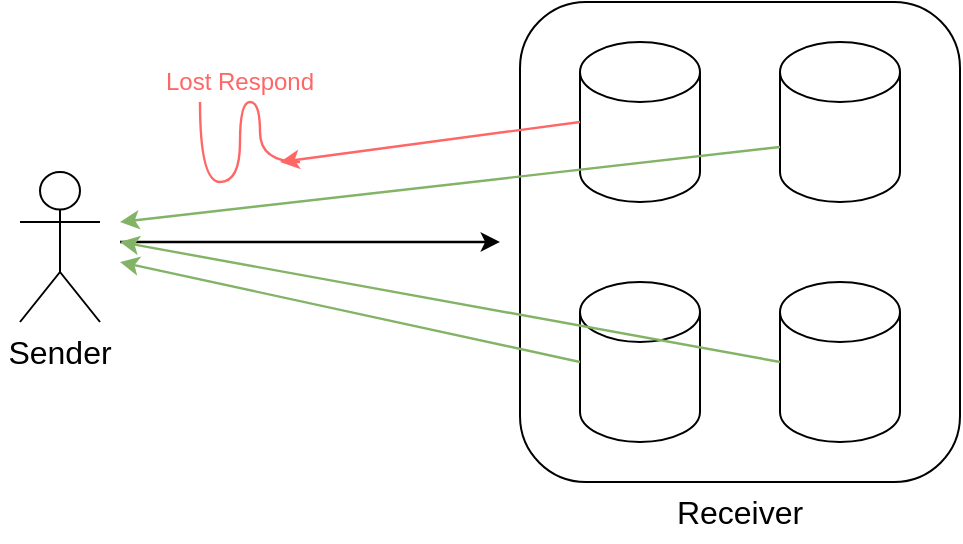 <mxfile version="20.5.3" type="github">
  <diagram id="V2glRfO1UxC2ilKReIfv" name="Page-1">
    <mxGraphModel dx="1426" dy="794" grid="1" gridSize="10" guides="1" tooltips="1" connect="1" arrows="1" fold="1" page="1" pageScale="1" pageWidth="850" pageHeight="1100" math="0" shadow="0">
      <root>
        <mxCell id="0" />
        <mxCell id="1" parent="0" />
        <mxCell id="Deuy4wg4WrwToiXc3-uR-21" value="" style="rounded=1;whiteSpace=wrap;html=1;" vertex="1" parent="1">
          <mxGeometry x="530" y="360" width="220" height="240" as="geometry" />
        </mxCell>
        <mxCell id="Deuy4wg4WrwToiXc3-uR-1" value="" style="shape=cylinder3;whiteSpace=wrap;html=1;boundedLbl=1;backgroundOutline=1;size=15;" vertex="1" parent="1">
          <mxGeometry x="660" y="500" width="60" height="80" as="geometry" />
        </mxCell>
        <mxCell id="Deuy4wg4WrwToiXc3-uR-2" value="" style="shape=umlActor;verticalLabelPosition=bottom;verticalAlign=top;html=1;outlineConnect=0;" vertex="1" parent="1">
          <mxGeometry x="280" y="445" width="40" height="75" as="geometry" />
        </mxCell>
        <mxCell id="Deuy4wg4WrwToiXc3-uR-3" value="" style="shape=cylinder3;whiteSpace=wrap;html=1;boundedLbl=1;backgroundOutline=1;size=15;" vertex="1" parent="1">
          <mxGeometry x="660" y="380" width="60" height="80" as="geometry" />
        </mxCell>
        <mxCell id="Deuy4wg4WrwToiXc3-uR-4" value="" style="shape=cylinder3;whiteSpace=wrap;html=1;boundedLbl=1;backgroundOutline=1;size=15;" vertex="1" parent="1">
          <mxGeometry x="560" y="380" width="60" height="80" as="geometry" />
        </mxCell>
        <mxCell id="Deuy4wg4WrwToiXc3-uR-5" value="" style="shape=cylinder3;whiteSpace=wrap;html=1;boundedLbl=1;backgroundOutline=1;size=15;" vertex="1" parent="1">
          <mxGeometry x="560" y="500" width="60" height="80" as="geometry" />
        </mxCell>
        <mxCell id="Deuy4wg4WrwToiXc3-uR-13" value="" style="endArrow=classic;html=1;rounded=0;strokeWidth=1.2;" edge="1" parent="1">
          <mxGeometry width="50" height="50" relative="1" as="geometry">
            <mxPoint x="330" y="480" as="sourcePoint" />
            <mxPoint x="520" y="480" as="targetPoint" />
          </mxGeometry>
        </mxCell>
        <mxCell id="Deuy4wg4WrwToiXc3-uR-17" value="" style="endArrow=classic;html=1;rounded=0;strokeWidth=1.2;strokeColor=#FF6666;exitX=0;exitY=0.5;exitDx=0;exitDy=0;exitPerimeter=0;" edge="1" parent="1" source="Deuy4wg4WrwToiXc3-uR-4">
          <mxGeometry width="50" height="50" relative="1" as="geometry">
            <mxPoint x="440" y="280" as="sourcePoint" />
            <mxPoint x="410" y="440" as="targetPoint" />
          </mxGeometry>
        </mxCell>
        <mxCell id="Deuy4wg4WrwToiXc3-uR-22" value="" style="endArrow=classic;html=1;rounded=0;strokeWidth=1.2;strokeColor=#82b366;exitX=0;exitY=0.5;exitDx=0;exitDy=0;exitPerimeter=0;fillColor=#d5e8d4;" edge="1" parent="1" source="Deuy4wg4WrwToiXc3-uR-5">
          <mxGeometry width="50" height="50" relative="1" as="geometry">
            <mxPoint x="530" y="525" as="sourcePoint" />
            <mxPoint x="330" y="490" as="targetPoint" />
          </mxGeometry>
        </mxCell>
        <mxCell id="Deuy4wg4WrwToiXc3-uR-23" value="" style="endArrow=classic;html=1;rounded=0;strokeWidth=1.2;strokeColor=#82b366;exitX=0;exitY=0.5;exitDx=0;exitDy=0;exitPerimeter=0;fillColor=#d5e8d4;" edge="1" parent="1" source="Deuy4wg4WrwToiXc3-uR-1">
          <mxGeometry width="50" height="50" relative="1" as="geometry">
            <mxPoint x="570" y="550" as="sourcePoint" />
            <mxPoint x="330" y="480" as="targetPoint" />
          </mxGeometry>
        </mxCell>
        <mxCell id="Deuy4wg4WrwToiXc3-uR-24" value="" style="endArrow=classic;html=1;rounded=0;strokeWidth=1.2;strokeColor=#82b366;exitX=0;exitY=0;exitDx=0;exitDy=52.5;exitPerimeter=0;fillColor=#d5e8d4;" edge="1" parent="1" source="Deuy4wg4WrwToiXc3-uR-3">
          <mxGeometry width="50" height="50" relative="1" as="geometry">
            <mxPoint x="570" y="550" as="sourcePoint" />
            <mxPoint x="330" y="470" as="targetPoint" />
          </mxGeometry>
        </mxCell>
        <mxCell id="Deuy4wg4WrwToiXc3-uR-25" value="" style="endArrow=none;html=1;rounded=0;strokeColor=#FF6666;strokeWidth=1.2;edgeStyle=orthogonalEdgeStyle;curved=1;" edge="1" parent="1">
          <mxGeometry width="50" height="50" relative="1" as="geometry">
            <mxPoint x="370" y="410" as="sourcePoint" />
            <mxPoint x="420" y="440" as="targetPoint" />
            <Array as="points">
              <mxPoint x="370" y="410" />
              <mxPoint x="370" y="450" />
              <mxPoint x="390" y="450" />
              <mxPoint x="390" y="410" />
              <mxPoint x="400" y="410" />
              <mxPoint x="400" y="440" />
            </Array>
          </mxGeometry>
        </mxCell>
        <mxCell id="Deuy4wg4WrwToiXc3-uR-26" value="&lt;font color=&quot;#ff6666&quot;&gt;Lost Respond&lt;/font&gt;" style="text;html=1;strokeColor=none;fillColor=none;align=center;verticalAlign=middle;whiteSpace=wrap;rounded=0;" vertex="1" parent="1">
          <mxGeometry x="340" y="390" width="100" height="20" as="geometry" />
        </mxCell>
        <mxCell id="Deuy4wg4WrwToiXc3-uR-29" value="&lt;font color=&quot;#000000&quot; style=&quot;font-size: 16px; user-select: auto;&quot;&gt;Sender&lt;/font&gt;" style="text;html=1;strokeColor=none;fillColor=none;align=center;verticalAlign=middle;whiteSpace=wrap;rounded=0;fontColor=#FF6666;" vertex="1" parent="1">
          <mxGeometry x="270" y="520" width="60" height="30" as="geometry" />
        </mxCell>
        <mxCell id="Deuy4wg4WrwToiXc3-uR-30" value="&lt;font color=&quot;#000000&quot;&gt;&lt;span style=&quot;font-size: 16px;&quot;&gt;Receiver&lt;/span&gt;&lt;/font&gt;" style="text;html=1;strokeColor=none;fillColor=none;align=center;verticalAlign=middle;whiteSpace=wrap;rounded=0;fontColor=#FF6666;" vertex="1" parent="1">
          <mxGeometry x="610" y="600" width="60" height="30" as="geometry" />
        </mxCell>
      </root>
    </mxGraphModel>
  </diagram>
</mxfile>

